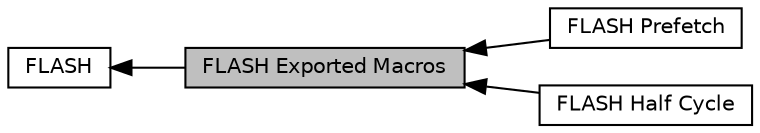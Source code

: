 digraph "FLASH Exported Macros"
{
  edge [fontname="Helvetica",fontsize="10",labelfontname="Helvetica",labelfontsize="10"];
  node [fontname="Helvetica",fontsize="10",shape=box];
  rankdir=LR;
  Node4 [label="FLASH Prefetch",height=0.2,width=0.4,color="black", fillcolor="white", style="filled",URL="$group___f_l_a_s_h___prefetch.html",tooltip="macros to handle FLASH Prefetch buffer"];
  Node3 [label="FLASH Half Cycle",height=0.2,width=0.4,color="black", fillcolor="white", style="filled",URL="$group___f_l_a_s_h___half___cycle.html",tooltip="macros to handle FLASH half cycle"];
  Node1 [label="FLASH Exported Macros",height=0.2,width=0.4,color="black", fillcolor="grey75", style="filled", fontcolor="black",tooltip="macros to control FLASH features"];
  Node2 [label="FLASH",height=0.2,width=0.4,color="black", fillcolor="white", style="filled",URL="$group___f_l_a_s_h.html",tooltip=" "];
  Node2->Node1 [shape=plaintext, dir="back", style="solid"];
  Node1->Node3 [shape=plaintext, dir="back", style="solid"];
  Node1->Node4 [shape=plaintext, dir="back", style="solid"];
}
